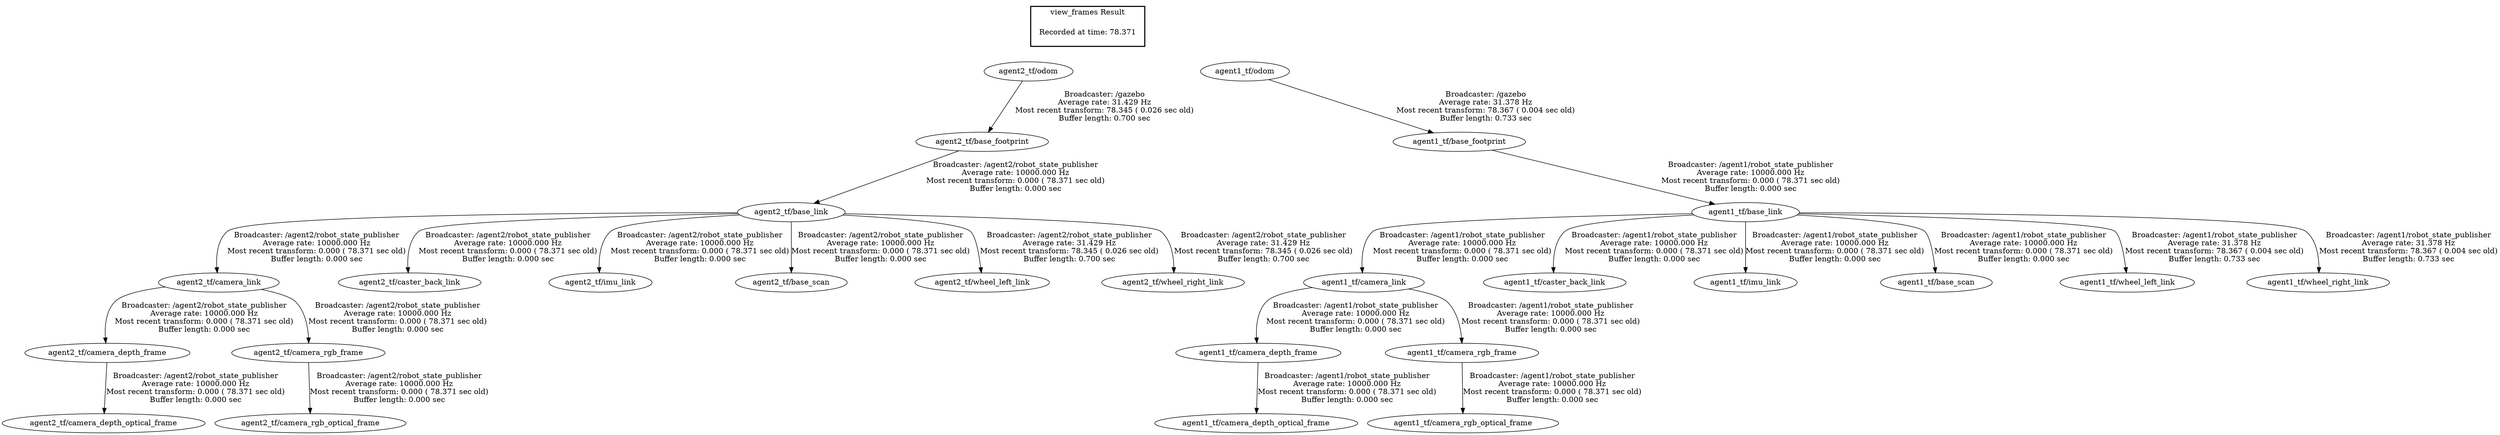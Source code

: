 digraph G {
"agent2_tf/base_footprint" -> "agent2_tf/base_link"[label="Broadcaster: /agent2/robot_state_publisher\nAverage rate: 10000.000 Hz\nMost recent transform: 0.000 ( 78.371 sec old)\nBuffer length: 0.000 sec\n"];
"agent2_tf/odom" -> "agent2_tf/base_footprint"[label="Broadcaster: /gazebo\nAverage rate: 31.429 Hz\nMost recent transform: 78.345 ( 0.026 sec old)\nBuffer length: 0.700 sec\n"];
"agent2_tf/camera_link" -> "agent2_tf/camera_depth_frame"[label="Broadcaster: /agent2/robot_state_publisher\nAverage rate: 10000.000 Hz\nMost recent transform: 0.000 ( 78.371 sec old)\nBuffer length: 0.000 sec\n"];
"agent2_tf/base_link" -> "agent2_tf/camera_link"[label="Broadcaster: /agent2/robot_state_publisher\nAverage rate: 10000.000 Hz\nMost recent transform: 0.000 ( 78.371 sec old)\nBuffer length: 0.000 sec\n"];
"agent2_tf/camera_depth_frame" -> "agent2_tf/camera_depth_optical_frame"[label="Broadcaster: /agent2/robot_state_publisher\nAverage rate: 10000.000 Hz\nMost recent transform: 0.000 ( 78.371 sec old)\nBuffer length: 0.000 sec\n"];
"agent2_tf/camera_link" -> "agent2_tf/camera_rgb_frame"[label="Broadcaster: /agent2/robot_state_publisher\nAverage rate: 10000.000 Hz\nMost recent transform: 0.000 ( 78.371 sec old)\nBuffer length: 0.000 sec\n"];
"agent2_tf/camera_rgb_frame" -> "agent2_tf/camera_rgb_optical_frame"[label="Broadcaster: /agent2/robot_state_publisher\nAverage rate: 10000.000 Hz\nMost recent transform: 0.000 ( 78.371 sec old)\nBuffer length: 0.000 sec\n"];
"agent2_tf/base_link" -> "agent2_tf/caster_back_link"[label="Broadcaster: /agent2/robot_state_publisher\nAverage rate: 10000.000 Hz\nMost recent transform: 0.000 ( 78.371 sec old)\nBuffer length: 0.000 sec\n"];
"agent2_tf/base_link" -> "agent2_tf/imu_link"[label="Broadcaster: /agent2/robot_state_publisher\nAverage rate: 10000.000 Hz\nMost recent transform: 0.000 ( 78.371 sec old)\nBuffer length: 0.000 sec\n"];
"agent2_tf/base_link" -> "agent2_tf/base_scan"[label="Broadcaster: /agent2/robot_state_publisher\nAverage rate: 10000.000 Hz\nMost recent transform: 0.000 ( 78.371 sec old)\nBuffer length: 0.000 sec\n"];
"agent1_tf/base_footprint" -> "agent1_tf/base_link"[label="Broadcaster: /agent1/robot_state_publisher\nAverage rate: 10000.000 Hz\nMost recent transform: 0.000 ( 78.371 sec old)\nBuffer length: 0.000 sec\n"];
"agent1_tf/odom" -> "agent1_tf/base_footprint"[label="Broadcaster: /gazebo\nAverage rate: 31.378 Hz\nMost recent transform: 78.367 ( 0.004 sec old)\nBuffer length: 0.733 sec\n"];
"agent1_tf/camera_link" -> "agent1_tf/camera_depth_frame"[label="Broadcaster: /agent1/robot_state_publisher\nAverage rate: 10000.000 Hz\nMost recent transform: 0.000 ( 78.371 sec old)\nBuffer length: 0.000 sec\n"];
"agent1_tf/base_link" -> "agent1_tf/camera_link"[label="Broadcaster: /agent1/robot_state_publisher\nAverage rate: 10000.000 Hz\nMost recent transform: 0.000 ( 78.371 sec old)\nBuffer length: 0.000 sec\n"];
"agent1_tf/camera_depth_frame" -> "agent1_tf/camera_depth_optical_frame"[label="Broadcaster: /agent1/robot_state_publisher\nAverage rate: 10000.000 Hz\nMost recent transform: 0.000 ( 78.371 sec old)\nBuffer length: 0.000 sec\n"];
"agent1_tf/camera_link" -> "agent1_tf/camera_rgb_frame"[label="Broadcaster: /agent1/robot_state_publisher\nAverage rate: 10000.000 Hz\nMost recent transform: 0.000 ( 78.371 sec old)\nBuffer length: 0.000 sec\n"];
"agent1_tf/camera_rgb_frame" -> "agent1_tf/camera_rgb_optical_frame"[label="Broadcaster: /agent1/robot_state_publisher\nAverage rate: 10000.000 Hz\nMost recent transform: 0.000 ( 78.371 sec old)\nBuffer length: 0.000 sec\n"];
"agent1_tf/base_link" -> "agent1_tf/caster_back_link"[label="Broadcaster: /agent1/robot_state_publisher\nAverage rate: 10000.000 Hz\nMost recent transform: 0.000 ( 78.371 sec old)\nBuffer length: 0.000 sec\n"];
"agent1_tf/base_link" -> "agent1_tf/imu_link"[label="Broadcaster: /agent1/robot_state_publisher\nAverage rate: 10000.000 Hz\nMost recent transform: 0.000 ( 78.371 sec old)\nBuffer length: 0.000 sec\n"];
"agent1_tf/base_link" -> "agent1_tf/base_scan"[label="Broadcaster: /agent1/robot_state_publisher\nAverage rate: 10000.000 Hz\nMost recent transform: 0.000 ( 78.371 sec old)\nBuffer length: 0.000 sec\n"];
"agent1_tf/base_link" -> "agent1_tf/wheel_left_link"[label="Broadcaster: /agent1/robot_state_publisher\nAverage rate: 31.378 Hz\nMost recent transform: 78.367 ( 0.004 sec old)\nBuffer length: 0.733 sec\n"];
"agent1_tf/base_link" -> "agent1_tf/wheel_right_link"[label="Broadcaster: /agent1/robot_state_publisher\nAverage rate: 31.378 Hz\nMost recent transform: 78.367 ( 0.004 sec old)\nBuffer length: 0.733 sec\n"];
"agent2_tf/base_link" -> "agent2_tf/wheel_left_link"[label="Broadcaster: /agent2/robot_state_publisher\nAverage rate: 31.429 Hz\nMost recent transform: 78.345 ( 0.026 sec old)\nBuffer length: 0.700 sec\n"];
"agent2_tf/base_link" -> "agent2_tf/wheel_right_link"[label="Broadcaster: /agent2/robot_state_publisher\nAverage rate: 31.429 Hz\nMost recent transform: 78.345 ( 0.026 sec old)\nBuffer length: 0.700 sec\n"];
edge [style=invis];
 subgraph cluster_legend { style=bold; color=black; label ="view_frames Result";
"Recorded at time: 78.371"[ shape=plaintext ] ;
 }->"agent1_tf/odom";
edge [style=invis];
 subgraph cluster_legend { style=bold; color=black; label ="view_frames Result";
"Recorded at time: 78.371"[ shape=plaintext ] ;
 }->"agent2_tf/odom";
}
